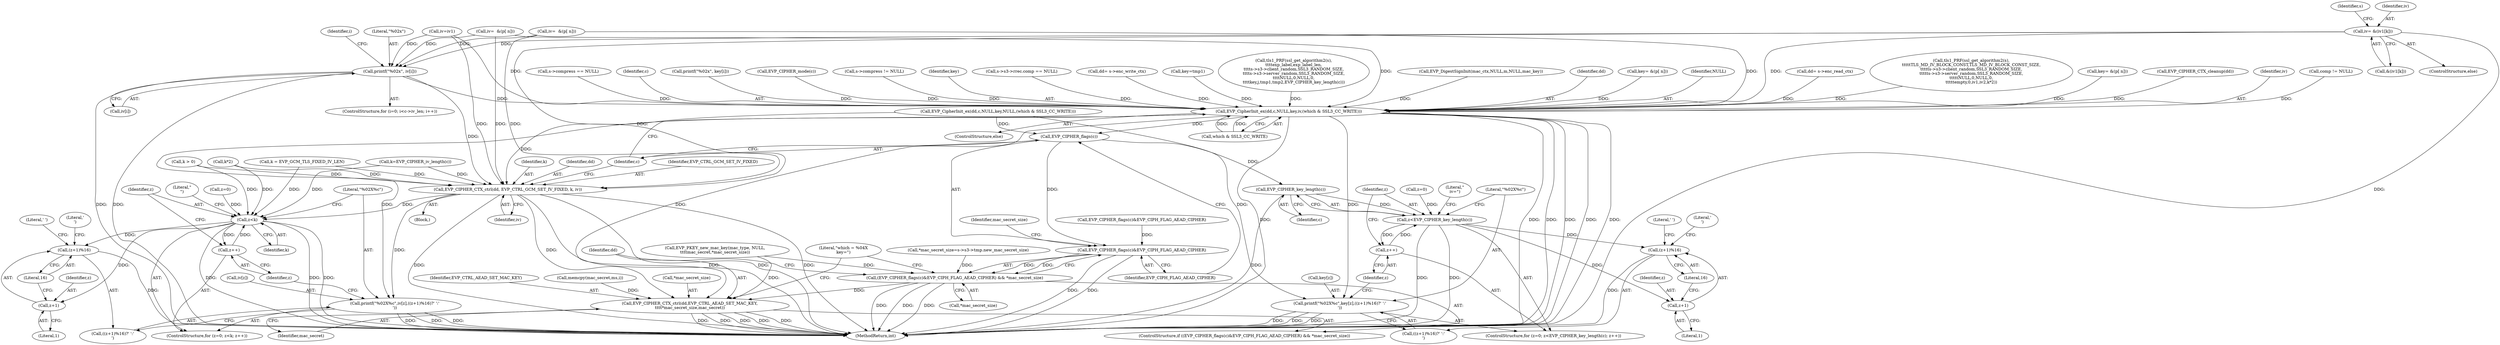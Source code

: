 digraph "0_openssl_34628967f1e65dc8f34e000f0f5518e21afbfc7b_0@array" {
"1000899" [label="(Call,iv= &(iv1[k]))"];
"1000949" [label="(Call,printf(\"%02x\", iv[i]))"];
"1000971" [label="(Call,EVP_CIPHER_CTX_ctrl(dd, EVP_CTRL_GCM_SET_IV_FIXED, k, iv))"];
"1000994" [label="(Call,EVP_CIPHER_CTX_ctrl(dd,EVP_CTRL_AEAD_SET_MAC_KEY,\n\t\t\t\t*mac_secret_size,mac_secret))"];
"1001036" [label="(Call,z<k)"];
"1001039" [label="(Call,z++)"];
"1001047" [label="(Call,(z+1)%16)"];
"1001048" [label="(Call,z+1)"];
"1001041" [label="(Call,printf(\"%02X%c\",iv[z],((z+1)%16)?' ':'\n'))"];
"1000977" [label="(Call,EVP_CipherInit_ex(dd,c,NULL,key,iv,(which & SSL3_CC_WRITE)))"];
"1000989" [label="(Call,EVP_CIPHER_flags(c))"];
"1000988" [label="(Call,EVP_CIPHER_flags(c)&EVP_CIPH_FLAG_AEAD_CIPHER)"];
"1000987" [label="(Call,(EVP_CIPHER_flags(c)&EVP_CIPH_FLAG_AEAD_CIPHER) && *mac_secret_size)"];
"1001011" [label="(Call,EVP_CIPHER_key_length(c))"];
"1001009" [label="(Call,z<EVP_CIPHER_key_length(c))"];
"1001013" [label="(Call,z++)"];
"1001021" [label="(Call,(z+1)%16)"];
"1001022" [label="(Call,z+1)"];
"1001015" [label="(Call,printf(\"%02X%c\",key[z],((z+1)%16)?' ':'\n'))"];
"1001041" [label="(Call,printf(\"%02X%c\",iv[z],((z+1)%16)?' ':'\n'))"];
"1000600" [label="(Call,*mac_secret_size=s->s3->tmp.new_mac_secret_size)"];
"1000994" [label="(Call,EVP_CIPHER_CTX_ctrl(dd,EVP_CTRL_AEAD_SET_MAC_KEY,\n\t\t\t\t*mac_secret_size,mac_secret))"];
"1000938" [label="(ControlStructure,for (i=0; i<c->iv_len; i++))"];
"1001051" [label="(Literal,16)"];
"1001040" [label="(Identifier,z)"];
"1000767" [label="(Call,memcpy(mac_secret,ms,i))"];
"1000999" [label="(Identifier,mac_secret)"];
"1001026" [label="(Literal,' ')"];
"1000993" [label="(Identifier,mac_secret_size)"];
"1000958" [label="(Call,EVP_CIPHER_mode(c))"];
"1000986" [label="(ControlStructure,if ((EVP_CIPHER_flags(c)&EVP_CIPH_FLAG_AEAD_CIPHER) && *mac_secret_size))"];
"1000525" [label="(Call,s->compress != NULL)"];
"1001037" [label="(Identifier,z)"];
"1000992" [label="(Call,*mac_secret_size)"];
"1000988" [label="(Call,EVP_CIPHER_flags(c)&EVP_CIPH_FLAG_AEAD_CIPHER)"];
"1000908" [label="(Identifier,s)"];
"1001081" [label="(MethodReturn,int)"];
"1001032" [label="(ControlStructure,for (z=0; z<k; z++))"];
"1001050" [label="(Literal,1)"];
"1001001" [label="(Literal,\"which = %04X\nkey=\")"];
"1000981" [label="(Identifier,key)"];
"1000949" [label="(Call,printf(\"%02x\", iv[i]))"];
"1001042" [label="(Literal,\"%02X%c\")"];
"1000989" [label="(Call,EVP_CIPHER_flags(c))"];
"1000991" [label="(Identifier,EVP_CIPH_FLAG_AEAD_CIPHER)"];
"1000773" [label="(Call,EVP_CIPHER_flags(c)&EVP_CIPH_FLAG_AEAD_CIPHER)"];
"1001012" [label="(Identifier,c)"];
"1000401" [label="(Call,s->s3->rrec.comp == NULL)"];
"1000732" [label="(Call,iv=  &(p[ n]))"];
"1000962" [label="(Call,EVP_CipherInit_ex(dd,c,NULL,key,NULL,(which & SSL3_CC_WRITE)))"];
"1001020" [label="(Call,((z+1)%16)?' ':'\n')"];
"1001015" [label="(Call,printf(\"%02X%c\",key[z],((z+1)%16)?' ':'\n'))"];
"1000971" [label="(Call,EVP_CIPHER_CTX_ctrl(dd, EVP_CTRL_GCM_SET_IV_FIXED, k, iv))"];
"1001052" [label="(Literal,' ')"];
"1000900" [label="(Identifier,iv)"];
"1001022" [label="(Call,z+1)"];
"1000494" [label="(Call,dd= s->enc_write_ctx)"];
"1000854" [label="(Call,key=tmp1)"];
"1000889" [label="(Call,k*2)"];
"1000826" [label="(Call,tls1_PRF(ssl_get_algorithm2(s),\n\t\t\t\texp_label,exp_label_len,\n\t\t\t\ts->s3->client_random,SSL3_RANDOM_SIZE,\n\t\t\t\ts->s3->server_random,SSL3_RANDOM_SIZE,\n\t\t\t\tNULL,0,NULL,0,\n\t\t\t\tkey,j,tmp1,tmp2,EVP_CIPHER_key_length(c)))"];
"1000786" [label="(Call,EVP_DigestSignInit(mac_ctx,NULL,m,NULL,mac_key))"];
"1000978" [label="(Identifier,dd)"];
"1001046" [label="(Call,((z+1)%16)?' ':'\n')"];
"1000983" [label="(Call,which & SSL3_CC_WRITE)"];
"1001055" [label="(Literal,\"\n\")"];
"1000901" [label="(Call,&(iv1[k]))"];
"1000780" [label="(Call,EVP_PKEY_new_mac_key(mac_type, NULL,\n\t\t\t\tmac_secret,*mac_secret_size))"];
"1000995" [label="(Identifier,dd)"];
"1001033" [label="(Call,z=0)"];
"1000975" [label="(Identifier,iv)"];
"1000977" [label="(Call,EVP_CipherInit_ex(dd,c,NULL,key,iv,(which & SSL3_CC_WRITE)))"];
"1000961" [label="(Block,)"];
"1001043" [label="(Call,iv[z])"];
"1001010" [label="(Identifier,z)"];
"1000898" [label="(ControlStructure,else)"];
"1000973" [label="(Identifier,EVP_CTRL_GCM_SET_IV_FIXED)"];
"1001047" [label="(Call,(z+1)%16)"];
"1000990" [label="(Identifier,c)"];
"1000721" [label="(Call,key= &(p[ n]))"];
"1001017" [label="(Call,key[z])"];
"1000980" [label="(Identifier,NULL)"];
"1000325" [label="(Call,dd= s->enc_read_ctx)"];
"1001027" [label="(Literal,'\n')"];
"1001013" [label="(Call,z++)"];
"1001029" [label="(Literal,\"\niv=\")"];
"1000987" [label="(Call,(EVP_CIPHER_flags(c)&EVP_CIPH_FLAG_AEAD_CIPHER) && *mac_secret_size)"];
"1000997" [label="(Call,*mac_secret_size)"];
"1000864" [label="(Call,tls1_PRF(ssl_get_algorithm2(s),\n\t\t\t\t\tTLS_MD_IV_BLOCK_CONST,TLS_MD_IV_BLOCK_CONST_SIZE,\n\t\t\t\t\ts->s3->client_random,SSL3_RANDOM_SIZE,\n\t\t\t\t\ts->s3->server_random,SSL3_RANDOM_SIZE,\n\t\t\t\t\tNULL,0,NULL,0,\n\t\t\t\t\tempty,0,iv1,iv2,k*2))"];
"1000951" [label="(Call,iv[i])"];
"1001011" [label="(Call,EVP_CIPHER_key_length(c))"];
"1000948" [label="(Identifier,i)"];
"1001006" [label="(Call,z=0)"];
"1001021" [label="(Call,(z+1)%16)"];
"1001025" [label="(Literal,16)"];
"1001036" [label="(Call,z<k)"];
"1000672" [label="(Call,key= &(p[ n]))"];
"1000683" [label="(Call,iv=  &(p[ n]))"];
"1000974" [label="(Identifier,k)"];
"1000972" [label="(Identifier,dd)"];
"1001005" [label="(ControlStructure,for (z=0; z<EVP_CIPHER_key_length(c); z++))"];
"1000587" [label="(Call,EVP_CIPHER_CTX_cleanup(dd))"];
"1001009" [label="(Call,z<EVP_CIPHER_key_length(c))"];
"1000982" [label="(Identifier,iv)"];
"1000950" [label="(Literal,\"%02x\")"];
"1001049" [label="(Identifier,z)"];
"1000858" [label="(Call,k > 0)"];
"1000355" [label="(Call,comp != NULL)"];
"1001023" [label="(Identifier,z)"];
"1001048" [label="(Call,z+1)"];
"1000895" [label="(Call,iv=iv1)"];
"1000976" [label="(ControlStructure,else)"];
"1001053" [label="(Literal,'\n')"];
"1001014" [label="(Identifier,z)"];
"1001039" [label="(Call,z++)"];
"1000648" [label="(Call,k=EVP_CIPHER_iv_length(c))"];
"1000540" [label="(Call,s->compress == NULL)"];
"1001016" [label="(Literal,\"%02X%c\")"];
"1000644" [label="(Call,k = EVP_GCM_TLS_FIXED_IV_LEN)"];
"1000979" [label="(Identifier,c)"];
"1000996" [label="(Identifier,EVP_CTRL_AEAD_SET_MAC_KEY)"];
"1001038" [label="(Identifier,k)"];
"1000929" [label="(Call,printf(\"%02x\", key[i]))"];
"1000899" [label="(Call,iv= &(iv1[k]))"];
"1001024" [label="(Literal,1)"];
"1000899" -> "1000898"  [label="AST: "];
"1000899" -> "1000901"  [label="CFG: "];
"1000900" -> "1000899"  [label="AST: "];
"1000901" -> "1000899"  [label="AST: "];
"1000908" -> "1000899"  [label="CFG: "];
"1000899" -> "1001081"  [label="DDG: "];
"1000899" -> "1000949"  [label="DDG: "];
"1000899" -> "1000971"  [label="DDG: "];
"1000899" -> "1000977"  [label="DDG: "];
"1000949" -> "1000938"  [label="AST: "];
"1000949" -> "1000951"  [label="CFG: "];
"1000950" -> "1000949"  [label="AST: "];
"1000951" -> "1000949"  [label="AST: "];
"1000948" -> "1000949"  [label="CFG: "];
"1000949" -> "1001081"  [label="DDG: "];
"1000949" -> "1001081"  [label="DDG: "];
"1000683" -> "1000949"  [label="DDG: "];
"1000895" -> "1000949"  [label="DDG: "];
"1000732" -> "1000949"  [label="DDG: "];
"1000949" -> "1000971"  [label="DDG: "];
"1000949" -> "1000977"  [label="DDG: "];
"1000971" -> "1000961"  [label="AST: "];
"1000971" -> "1000975"  [label="CFG: "];
"1000972" -> "1000971"  [label="AST: "];
"1000973" -> "1000971"  [label="AST: "];
"1000974" -> "1000971"  [label="AST: "];
"1000975" -> "1000971"  [label="AST: "];
"1000990" -> "1000971"  [label="CFG: "];
"1000971" -> "1001081"  [label="DDG: "];
"1000971" -> "1001081"  [label="DDG: "];
"1000971" -> "1001081"  [label="DDG: "];
"1000971" -> "1001081"  [label="DDG: "];
"1000962" -> "1000971"  [label="DDG: "];
"1000858" -> "1000971"  [label="DDG: "];
"1000889" -> "1000971"  [label="DDG: "];
"1000648" -> "1000971"  [label="DDG: "];
"1000644" -> "1000971"  [label="DDG: "];
"1000683" -> "1000971"  [label="DDG: "];
"1000895" -> "1000971"  [label="DDG: "];
"1000732" -> "1000971"  [label="DDG: "];
"1000971" -> "1000994"  [label="DDG: "];
"1000971" -> "1001036"  [label="DDG: "];
"1000971" -> "1001041"  [label="DDG: "];
"1000994" -> "1000986"  [label="AST: "];
"1000994" -> "1000999"  [label="CFG: "];
"1000995" -> "1000994"  [label="AST: "];
"1000996" -> "1000994"  [label="AST: "];
"1000997" -> "1000994"  [label="AST: "];
"1000999" -> "1000994"  [label="AST: "];
"1001001" -> "1000994"  [label="CFG: "];
"1000994" -> "1001081"  [label="DDG: "];
"1000994" -> "1001081"  [label="DDG: "];
"1000994" -> "1001081"  [label="DDG: "];
"1000994" -> "1001081"  [label="DDG: "];
"1000994" -> "1001081"  [label="DDG: "];
"1000977" -> "1000994"  [label="DDG: "];
"1000987" -> "1000994"  [label="DDG: "];
"1000780" -> "1000994"  [label="DDG: "];
"1000767" -> "1000994"  [label="DDG: "];
"1001036" -> "1001032"  [label="AST: "];
"1001036" -> "1001038"  [label="CFG: "];
"1001037" -> "1001036"  [label="AST: "];
"1001038" -> "1001036"  [label="AST: "];
"1001042" -> "1001036"  [label="CFG: "];
"1001055" -> "1001036"  [label="CFG: "];
"1001036" -> "1001081"  [label="DDG: "];
"1001036" -> "1001081"  [label="DDG: "];
"1001036" -> "1001081"  [label="DDG: "];
"1001039" -> "1001036"  [label="DDG: "];
"1001033" -> "1001036"  [label="DDG: "];
"1000858" -> "1001036"  [label="DDG: "];
"1000889" -> "1001036"  [label="DDG: "];
"1000648" -> "1001036"  [label="DDG: "];
"1000644" -> "1001036"  [label="DDG: "];
"1001036" -> "1001039"  [label="DDG: "];
"1001036" -> "1001047"  [label="DDG: "];
"1001036" -> "1001048"  [label="DDG: "];
"1001039" -> "1001032"  [label="AST: "];
"1001039" -> "1001040"  [label="CFG: "];
"1001040" -> "1001039"  [label="AST: "];
"1001037" -> "1001039"  [label="CFG: "];
"1001047" -> "1001046"  [label="AST: "];
"1001047" -> "1001051"  [label="CFG: "];
"1001048" -> "1001047"  [label="AST: "];
"1001051" -> "1001047"  [label="AST: "];
"1001052" -> "1001047"  [label="CFG: "];
"1001053" -> "1001047"  [label="CFG: "];
"1001047" -> "1001081"  [label="DDG: "];
"1001048" -> "1001050"  [label="CFG: "];
"1001049" -> "1001048"  [label="AST: "];
"1001050" -> "1001048"  [label="AST: "];
"1001051" -> "1001048"  [label="CFG: "];
"1001041" -> "1001032"  [label="AST: "];
"1001041" -> "1001046"  [label="CFG: "];
"1001042" -> "1001041"  [label="AST: "];
"1001043" -> "1001041"  [label="AST: "];
"1001046" -> "1001041"  [label="AST: "];
"1001040" -> "1001041"  [label="CFG: "];
"1001041" -> "1001081"  [label="DDG: "];
"1001041" -> "1001081"  [label="DDG: "];
"1001041" -> "1001081"  [label="DDG: "];
"1000977" -> "1001041"  [label="DDG: "];
"1000977" -> "1000976"  [label="AST: "];
"1000977" -> "1000983"  [label="CFG: "];
"1000978" -> "1000977"  [label="AST: "];
"1000979" -> "1000977"  [label="AST: "];
"1000980" -> "1000977"  [label="AST: "];
"1000981" -> "1000977"  [label="AST: "];
"1000982" -> "1000977"  [label="AST: "];
"1000983" -> "1000977"  [label="AST: "];
"1000990" -> "1000977"  [label="CFG: "];
"1000977" -> "1001081"  [label="DDG: "];
"1000977" -> "1001081"  [label="DDG: "];
"1000977" -> "1001081"  [label="DDG: "];
"1000977" -> "1001081"  [label="DDG: "];
"1000977" -> "1001081"  [label="DDG: "];
"1000977" -> "1001081"  [label="DDG: "];
"1000325" -> "1000977"  [label="DDG: "];
"1000587" -> "1000977"  [label="DDG: "];
"1000494" -> "1000977"  [label="DDG: "];
"1000958" -> "1000977"  [label="DDG: "];
"1000786" -> "1000977"  [label="DDG: "];
"1000864" -> "1000977"  [label="DDG: "];
"1000401" -> "1000977"  [label="DDG: "];
"1000355" -> "1000977"  [label="DDG: "];
"1000525" -> "1000977"  [label="DDG: "];
"1000540" -> "1000977"  [label="DDG: "];
"1000826" -> "1000977"  [label="DDG: "];
"1000854" -> "1000977"  [label="DDG: "];
"1000721" -> "1000977"  [label="DDG: "];
"1000672" -> "1000977"  [label="DDG: "];
"1000929" -> "1000977"  [label="DDG: "];
"1000683" -> "1000977"  [label="DDG: "];
"1000895" -> "1000977"  [label="DDG: "];
"1000732" -> "1000977"  [label="DDG: "];
"1000983" -> "1000977"  [label="DDG: "];
"1000983" -> "1000977"  [label="DDG: "];
"1000977" -> "1000989"  [label="DDG: "];
"1000977" -> "1001015"  [label="DDG: "];
"1000989" -> "1000988"  [label="AST: "];
"1000989" -> "1000990"  [label="CFG: "];
"1000990" -> "1000989"  [label="AST: "];
"1000991" -> "1000989"  [label="CFG: "];
"1000989" -> "1000988"  [label="DDG: "];
"1000962" -> "1000989"  [label="DDG: "];
"1000989" -> "1001011"  [label="DDG: "];
"1000988" -> "1000987"  [label="AST: "];
"1000988" -> "1000991"  [label="CFG: "];
"1000991" -> "1000988"  [label="AST: "];
"1000993" -> "1000988"  [label="CFG: "];
"1000987" -> "1000988"  [label="CFG: "];
"1000988" -> "1001081"  [label="DDG: "];
"1000988" -> "1001081"  [label="DDG: "];
"1000988" -> "1000987"  [label="DDG: "];
"1000988" -> "1000987"  [label="DDG: "];
"1000773" -> "1000988"  [label="DDG: "];
"1000987" -> "1000986"  [label="AST: "];
"1000987" -> "1000992"  [label="CFG: "];
"1000992" -> "1000987"  [label="AST: "];
"1000995" -> "1000987"  [label="CFG: "];
"1001001" -> "1000987"  [label="CFG: "];
"1000987" -> "1001081"  [label="DDG: "];
"1000987" -> "1001081"  [label="DDG: "];
"1000987" -> "1001081"  [label="DDG: "];
"1000780" -> "1000987"  [label="DDG: "];
"1000600" -> "1000987"  [label="DDG: "];
"1001011" -> "1001009"  [label="AST: "];
"1001011" -> "1001012"  [label="CFG: "];
"1001012" -> "1001011"  [label="AST: "];
"1001009" -> "1001011"  [label="CFG: "];
"1001011" -> "1001081"  [label="DDG: "];
"1001011" -> "1001009"  [label="DDG: "];
"1001009" -> "1001005"  [label="AST: "];
"1001010" -> "1001009"  [label="AST: "];
"1001016" -> "1001009"  [label="CFG: "];
"1001029" -> "1001009"  [label="CFG: "];
"1001009" -> "1001081"  [label="DDG: "];
"1001009" -> "1001081"  [label="DDG: "];
"1001006" -> "1001009"  [label="DDG: "];
"1001013" -> "1001009"  [label="DDG: "];
"1001009" -> "1001013"  [label="DDG: "];
"1001009" -> "1001021"  [label="DDG: "];
"1001009" -> "1001022"  [label="DDG: "];
"1001013" -> "1001005"  [label="AST: "];
"1001013" -> "1001014"  [label="CFG: "];
"1001014" -> "1001013"  [label="AST: "];
"1001010" -> "1001013"  [label="CFG: "];
"1001021" -> "1001020"  [label="AST: "];
"1001021" -> "1001025"  [label="CFG: "];
"1001022" -> "1001021"  [label="AST: "];
"1001025" -> "1001021"  [label="AST: "];
"1001026" -> "1001021"  [label="CFG: "];
"1001027" -> "1001021"  [label="CFG: "];
"1001021" -> "1001081"  [label="DDG: "];
"1001022" -> "1001024"  [label="CFG: "];
"1001023" -> "1001022"  [label="AST: "];
"1001024" -> "1001022"  [label="AST: "];
"1001025" -> "1001022"  [label="CFG: "];
"1001015" -> "1001005"  [label="AST: "];
"1001015" -> "1001020"  [label="CFG: "];
"1001016" -> "1001015"  [label="AST: "];
"1001017" -> "1001015"  [label="AST: "];
"1001020" -> "1001015"  [label="AST: "];
"1001014" -> "1001015"  [label="CFG: "];
"1001015" -> "1001081"  [label="DDG: "];
"1001015" -> "1001081"  [label="DDG: "];
"1001015" -> "1001081"  [label="DDG: "];
"1000962" -> "1001015"  [label="DDG: "];
}
